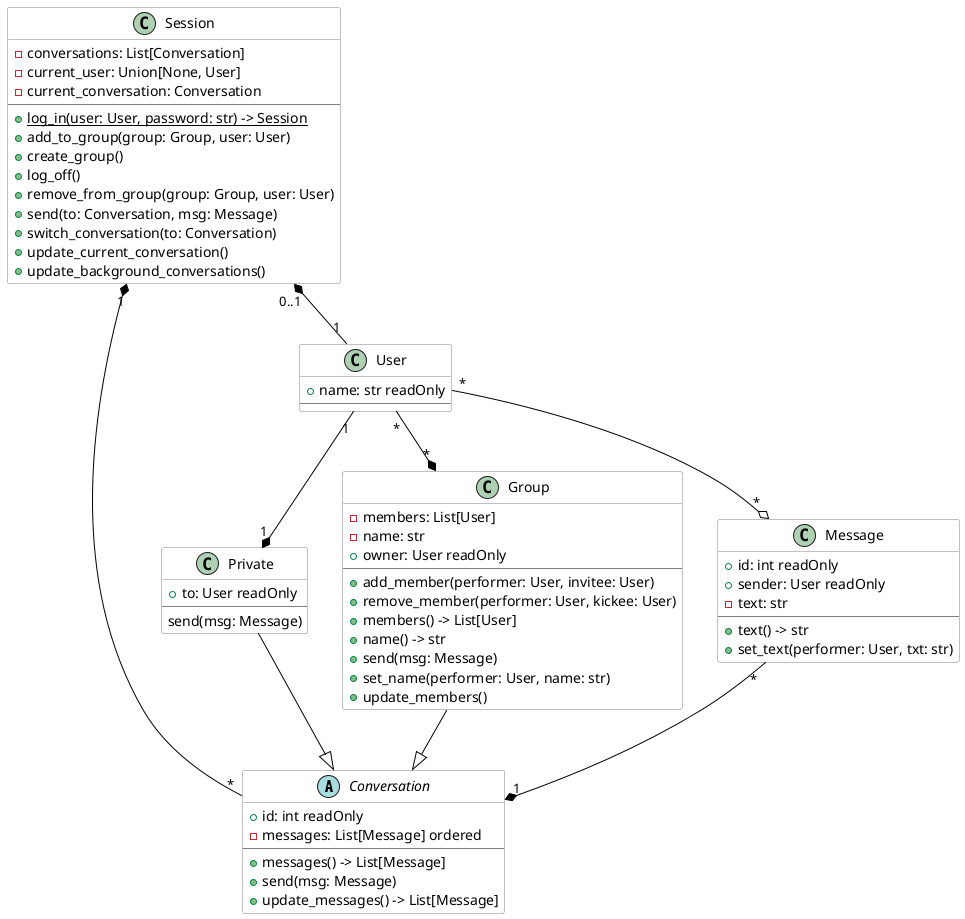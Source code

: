 @startuml

skinparam class {
    BackgroundColor white
    ArrowColor black
    BorderColor grey
}

abstract class Conversation {
    +id: int readOnly
    -messages: List[Message] ordered
    --
    +messages() -> List[Message]
    +send(msg: Message)
    +update_messages() -> List[Message]
}

class Private {
    +to: User readOnly
    --
    send(msg: Message)
}
Private --|> Conversation

class Group {
    -members: List[User]
    -name: str
    +owner: User readOnly
    --
    +add_member(performer: User, invitee: User)
    +remove_member(performer: User, kickee: User)
    +members() -> List[User]
    +name() -> str
    +send(msg: Message)
    +set_name(performer: User, name: str)
    +update_members()
}
Group --|> Conversation

class Message {
    +id: int readOnly
    +sender: User readOnly
    -text: str
    --
    +text() -> str
    +set_text(performer: User, txt: str)
}

Message "*" --* "1" Conversation

class User {
    +name: str readOnly
    --
}
User "*" --o "*" Message
User "1" --* "1" Private
User "*" --* "*" Group

class Session {
    -conversations: List[Conversation]
    -current_user: Union[None, User]
    -current_conversation: Conversation
    --
    +{static} log_in(user: User, password: str) -> Session
    +add_to_group(group: Group, user: User)
    +create_group()
    +log_off()
    +remove_from_group(group: Group, user: User)
    +send(to: Conversation, msg: Message)
    +switch_conversation(to: Conversation)
    +update_current_conversation()
    +update_background_conversations()
}
Session "0..1" *-- "1" User
Session "1" *-- "*" Conversation

@enduml
